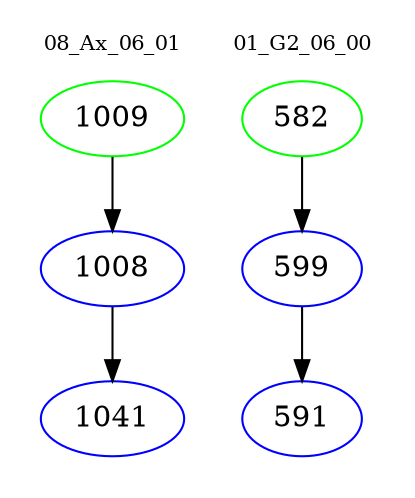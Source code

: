 digraph{
subgraph cluster_0 {
color = white
label = "08_Ax_06_01";
fontsize=10;
T0_1009 [label="1009", color="green"]
T0_1009 -> T0_1008 [color="black"]
T0_1008 [label="1008", color="blue"]
T0_1008 -> T0_1041 [color="black"]
T0_1041 [label="1041", color="blue"]
}
subgraph cluster_1 {
color = white
label = "01_G2_06_00";
fontsize=10;
T1_582 [label="582", color="green"]
T1_582 -> T1_599 [color="black"]
T1_599 [label="599", color="blue"]
T1_599 -> T1_591 [color="black"]
T1_591 [label="591", color="blue"]
}
}
